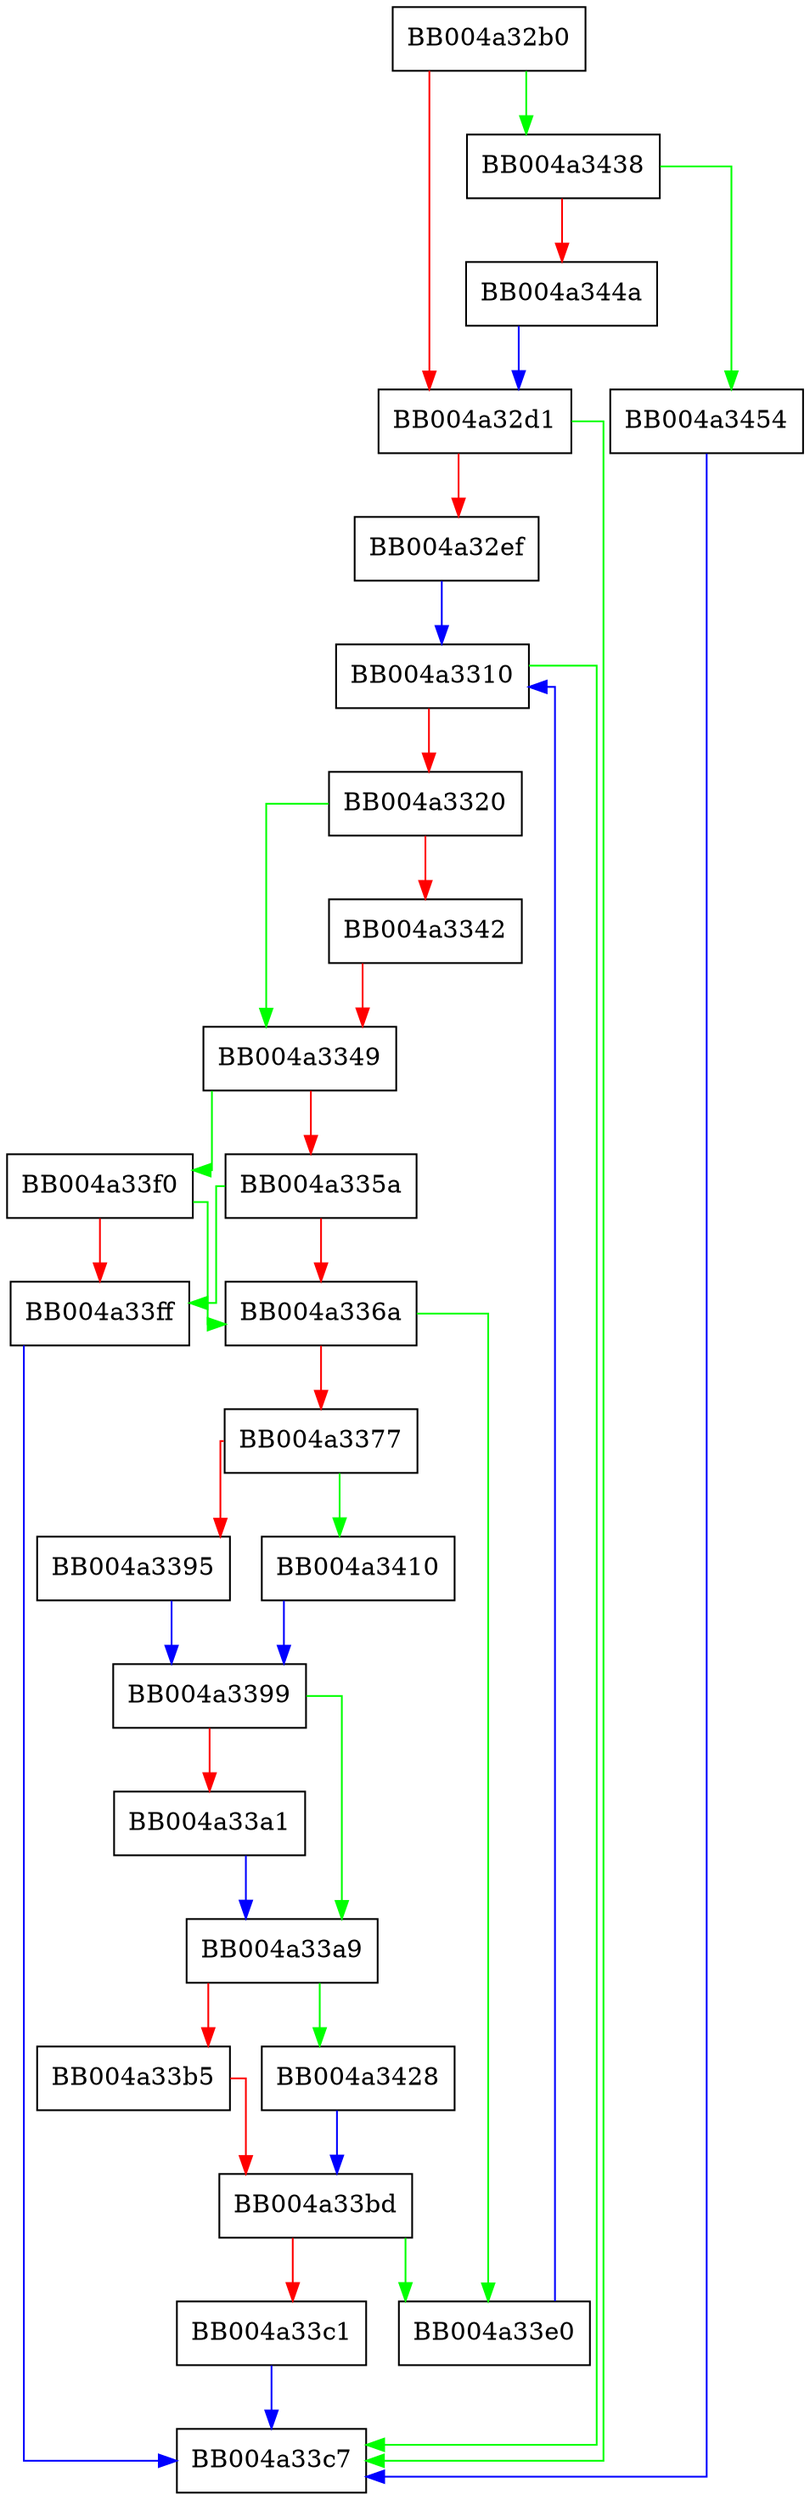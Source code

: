 digraph ssl_security_cert_chain {
  node [shape="box"];
  graph [splines=ortho];
  BB004a32b0 -> BB004a3438 [color="green"];
  BB004a32b0 -> BB004a32d1 [color="red"];
  BB004a32d1 -> BB004a33c7 [color="green"];
  BB004a32d1 -> BB004a32ef [color="red"];
  BB004a32ef -> BB004a3310 [color="blue"];
  BB004a3310 -> BB004a33c7 [color="green"];
  BB004a3310 -> BB004a3320 [color="red"];
  BB004a3320 -> BB004a3349 [color="green"];
  BB004a3320 -> BB004a3342 [color="red"];
  BB004a3342 -> BB004a3349 [color="red"];
  BB004a3349 -> BB004a33f0 [color="green"];
  BB004a3349 -> BB004a335a [color="red"];
  BB004a335a -> BB004a33ff [color="green"];
  BB004a335a -> BB004a336a [color="red"];
  BB004a336a -> BB004a33e0 [color="green"];
  BB004a336a -> BB004a3377 [color="red"];
  BB004a3377 -> BB004a3410 [color="green"];
  BB004a3377 -> BB004a3395 [color="red"];
  BB004a3395 -> BB004a3399 [color="blue"];
  BB004a3399 -> BB004a33a9 [color="green"];
  BB004a3399 -> BB004a33a1 [color="red"];
  BB004a33a1 -> BB004a33a9 [color="blue"];
  BB004a33a9 -> BB004a3428 [color="green"];
  BB004a33a9 -> BB004a33b5 [color="red"];
  BB004a33b5 -> BB004a33bd [color="red"];
  BB004a33bd -> BB004a33e0 [color="green"];
  BB004a33bd -> BB004a33c1 [color="red"];
  BB004a33c1 -> BB004a33c7 [color="blue"];
  BB004a33e0 -> BB004a3310 [color="blue"];
  BB004a33f0 -> BB004a336a [color="green"];
  BB004a33f0 -> BB004a33ff [color="red"];
  BB004a33ff -> BB004a33c7 [color="blue"];
  BB004a3410 -> BB004a3399 [color="blue"];
  BB004a3428 -> BB004a33bd [color="blue"];
  BB004a3438 -> BB004a3454 [color="green"];
  BB004a3438 -> BB004a344a [color="red"];
  BB004a344a -> BB004a32d1 [color="blue"];
  BB004a3454 -> BB004a33c7 [color="blue"];
}